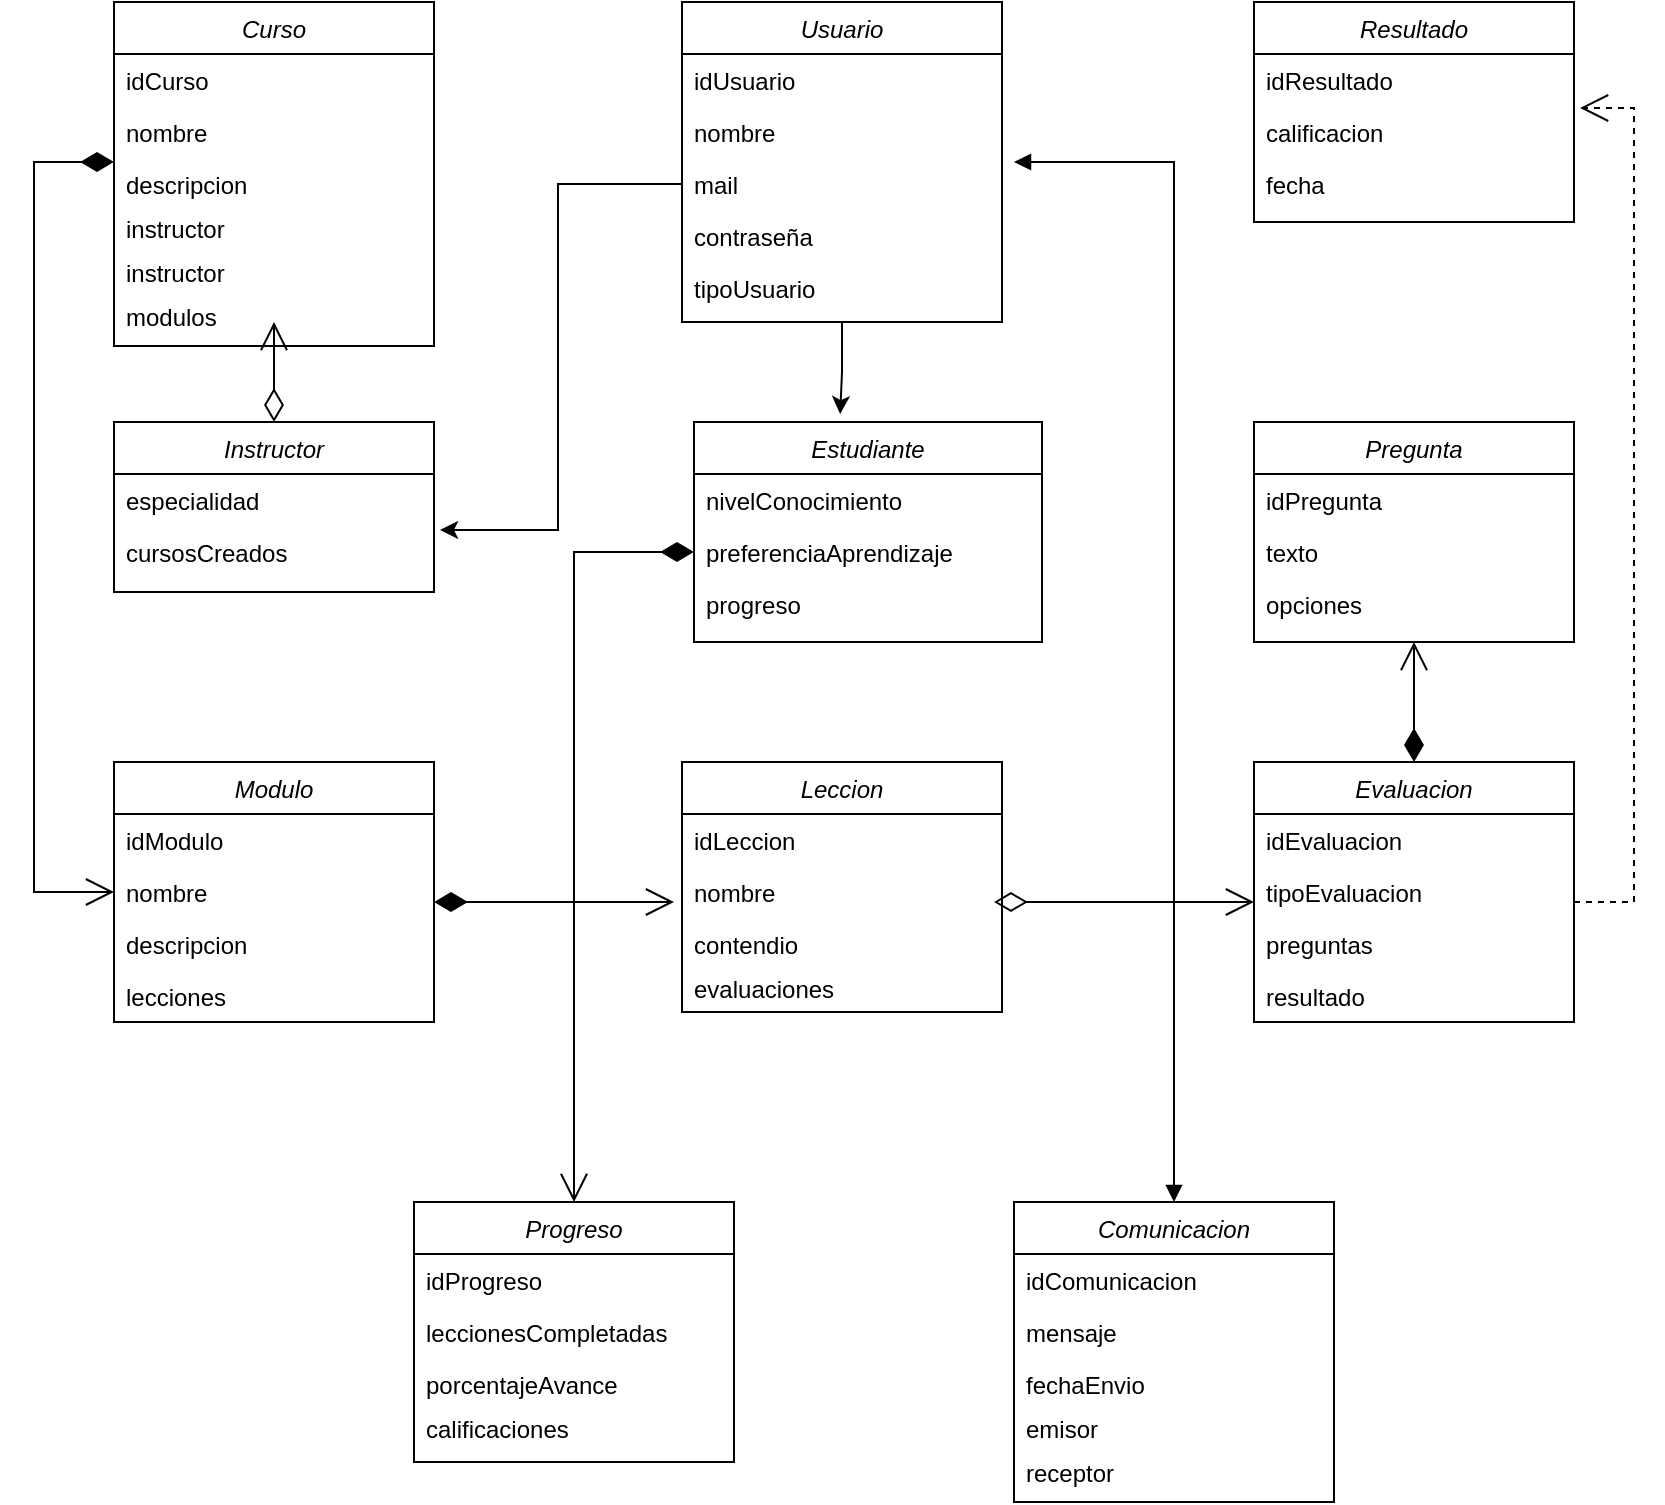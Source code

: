 <mxfile version="24.7.16">
  <diagram id="C5RBs43oDa-KdzZeNtuy" name="Page-1">
    <mxGraphModel dx="2220" dy="763" grid="1" gridSize="10" guides="1" tooltips="1" connect="1" arrows="1" fold="1" page="1" pageScale="1" pageWidth="827" pageHeight="1169" math="0" shadow="0">
      <root>
        <mxCell id="WIyWlLk6GJQsqaUBKTNV-0" />
        <mxCell id="WIyWlLk6GJQsqaUBKTNV-1" parent="WIyWlLk6GJQsqaUBKTNV-0" />
        <mxCell id="zkfFHV4jXpPFQw0GAbJ--0" value="Usuario" style="swimlane;fontStyle=2;align=center;verticalAlign=top;childLayout=stackLayout;horizontal=1;startSize=26;horizontalStack=0;resizeParent=1;resizeLast=0;collapsible=1;marginBottom=0;rounded=0;shadow=0;strokeWidth=1;" parent="WIyWlLk6GJQsqaUBKTNV-1" vertex="1">
          <mxGeometry x="334" y="40" width="160" height="160" as="geometry">
            <mxRectangle x="230" y="140" width="160" height="26" as="alternateBounds" />
          </mxGeometry>
        </mxCell>
        <mxCell id="zkfFHV4jXpPFQw0GAbJ--1" value="idUsuario" style="text;align=left;verticalAlign=top;spacingLeft=4;spacingRight=4;overflow=hidden;rotatable=0;points=[[0,0.5],[1,0.5]];portConstraint=eastwest;" parent="zkfFHV4jXpPFQw0GAbJ--0" vertex="1">
          <mxGeometry y="26" width="160" height="26" as="geometry" />
        </mxCell>
        <mxCell id="zkfFHV4jXpPFQw0GAbJ--2" value="nombre" style="text;align=left;verticalAlign=top;spacingLeft=4;spacingRight=4;overflow=hidden;rotatable=0;points=[[0,0.5],[1,0.5]];portConstraint=eastwest;rounded=0;shadow=0;html=0;" parent="zkfFHV4jXpPFQw0GAbJ--0" vertex="1">
          <mxGeometry y="52" width="160" height="26" as="geometry" />
        </mxCell>
        <mxCell id="zkfFHV4jXpPFQw0GAbJ--3" value="mail" style="text;align=left;verticalAlign=top;spacingLeft=4;spacingRight=4;overflow=hidden;rotatable=0;points=[[0,0.5],[1,0.5]];portConstraint=eastwest;rounded=0;shadow=0;html=0;" parent="zkfFHV4jXpPFQw0GAbJ--0" vertex="1">
          <mxGeometry y="78" width="160" height="26" as="geometry" />
        </mxCell>
        <mxCell id="zkfFHV4jXpPFQw0GAbJ--5" value="contraseña" style="text;align=left;verticalAlign=top;spacingLeft=4;spacingRight=4;overflow=hidden;rotatable=0;points=[[0,0.5],[1,0.5]];portConstraint=eastwest;" parent="zkfFHV4jXpPFQw0GAbJ--0" vertex="1">
          <mxGeometry y="104" width="160" height="26" as="geometry" />
        </mxCell>
        <mxCell id="y4hrzyNOrcSitx-CdOWs-0" value="tipoUsuario" style="text;align=left;verticalAlign=top;spacingLeft=4;spacingRight=4;overflow=hidden;rotatable=0;points=[[0,0.5],[1,0.5]];portConstraint=eastwest;" parent="zkfFHV4jXpPFQw0GAbJ--0" vertex="1">
          <mxGeometry y="130" width="160" height="26" as="geometry" />
        </mxCell>
        <mxCell id="y4hrzyNOrcSitx-CdOWs-1" value="Estudiante" style="swimlane;fontStyle=2;align=center;verticalAlign=top;childLayout=stackLayout;horizontal=1;startSize=26;horizontalStack=0;resizeParent=1;resizeLast=0;collapsible=1;marginBottom=0;rounded=0;shadow=0;strokeWidth=1;" parent="WIyWlLk6GJQsqaUBKTNV-1" vertex="1">
          <mxGeometry x="340" y="250" width="174" height="110" as="geometry">
            <mxRectangle x="230" y="140" width="160" height="26" as="alternateBounds" />
          </mxGeometry>
        </mxCell>
        <mxCell id="y4hrzyNOrcSitx-CdOWs-2" value="nivelConocimiento" style="text;align=left;verticalAlign=top;spacingLeft=4;spacingRight=4;overflow=hidden;rotatable=0;points=[[0,0.5],[1,0.5]];portConstraint=eastwest;" parent="y4hrzyNOrcSitx-CdOWs-1" vertex="1">
          <mxGeometry y="26" width="174" height="26" as="geometry" />
        </mxCell>
        <mxCell id="y4hrzyNOrcSitx-CdOWs-3" value="preferenciaAprendizaje" style="text;align=left;verticalAlign=top;spacingLeft=4;spacingRight=4;overflow=hidden;rotatable=0;points=[[0,0.5],[1,0.5]];portConstraint=eastwest;rounded=0;shadow=0;html=0;" parent="y4hrzyNOrcSitx-CdOWs-1" vertex="1">
          <mxGeometry y="52" width="174" height="26" as="geometry" />
        </mxCell>
        <mxCell id="y4hrzyNOrcSitx-CdOWs-4" value="progreso" style="text;align=left;verticalAlign=top;spacingLeft=4;spacingRight=4;overflow=hidden;rotatable=0;points=[[0,0.5],[1,0.5]];portConstraint=eastwest;rounded=0;shadow=0;html=0;" parent="y4hrzyNOrcSitx-CdOWs-1" vertex="1">
          <mxGeometry y="78" width="174" height="26" as="geometry" />
        </mxCell>
        <mxCell id="y4hrzyNOrcSitx-CdOWs-7" value="Instructor" style="swimlane;fontStyle=2;align=center;verticalAlign=top;childLayout=stackLayout;horizontal=1;startSize=26;horizontalStack=0;resizeParent=1;resizeLast=0;collapsible=1;marginBottom=0;rounded=0;shadow=0;strokeWidth=1;" parent="WIyWlLk6GJQsqaUBKTNV-1" vertex="1">
          <mxGeometry x="50" y="250" width="160" height="85" as="geometry">
            <mxRectangle x="230" y="140" width="160" height="26" as="alternateBounds" />
          </mxGeometry>
        </mxCell>
        <mxCell id="y4hrzyNOrcSitx-CdOWs-8" value="especialidad" style="text;align=left;verticalAlign=top;spacingLeft=4;spacingRight=4;overflow=hidden;rotatable=0;points=[[0,0.5],[1,0.5]];portConstraint=eastwest;" parent="y4hrzyNOrcSitx-CdOWs-7" vertex="1">
          <mxGeometry y="26" width="160" height="26" as="geometry" />
        </mxCell>
        <mxCell id="y4hrzyNOrcSitx-CdOWs-9" value="cursosCreados" style="text;align=left;verticalAlign=top;spacingLeft=4;spacingRight=4;overflow=hidden;rotatable=0;points=[[0,0.5],[1,0.5]];portConstraint=eastwest;rounded=0;shadow=0;html=0;" parent="y4hrzyNOrcSitx-CdOWs-7" vertex="1">
          <mxGeometry y="52" width="160" height="26" as="geometry" />
        </mxCell>
        <mxCell id="y4hrzyNOrcSitx-CdOWs-13" value="Modulo" style="swimlane;fontStyle=2;align=center;verticalAlign=top;childLayout=stackLayout;horizontal=1;startSize=26;horizontalStack=0;resizeParent=1;resizeLast=0;collapsible=1;marginBottom=0;rounded=0;shadow=0;strokeWidth=1;" parent="WIyWlLk6GJQsqaUBKTNV-1" vertex="1">
          <mxGeometry x="50" y="420" width="160" height="130" as="geometry">
            <mxRectangle x="230" y="140" width="160" height="26" as="alternateBounds" />
          </mxGeometry>
        </mxCell>
        <mxCell id="y4hrzyNOrcSitx-CdOWs-14" value="idModulo" style="text;align=left;verticalAlign=top;spacingLeft=4;spacingRight=4;overflow=hidden;rotatable=0;points=[[0,0.5],[1,0.5]];portConstraint=eastwest;" parent="y4hrzyNOrcSitx-CdOWs-13" vertex="1">
          <mxGeometry y="26" width="160" height="26" as="geometry" />
        </mxCell>
        <mxCell id="y4hrzyNOrcSitx-CdOWs-15" value="nombre" style="text;align=left;verticalAlign=top;spacingLeft=4;spacingRight=4;overflow=hidden;rotatable=0;points=[[0,0.5],[1,0.5]];portConstraint=eastwest;rounded=0;shadow=0;html=0;" parent="y4hrzyNOrcSitx-CdOWs-13" vertex="1">
          <mxGeometry y="52" width="160" height="26" as="geometry" />
        </mxCell>
        <mxCell id="y4hrzyNOrcSitx-CdOWs-16" value="descripcion" style="text;align=left;verticalAlign=top;spacingLeft=4;spacingRight=4;overflow=hidden;rotatable=0;points=[[0,0.5],[1,0.5]];portConstraint=eastwest;rounded=0;shadow=0;html=0;" parent="y4hrzyNOrcSitx-CdOWs-13" vertex="1">
          <mxGeometry y="78" width="160" height="26" as="geometry" />
        </mxCell>
        <mxCell id="y4hrzyNOrcSitx-CdOWs-17" value="lecciones" style="text;align=left;verticalAlign=top;spacingLeft=4;spacingRight=4;overflow=hidden;rotatable=0;points=[[0,0.5],[1,0.5]];portConstraint=eastwest;" parent="y4hrzyNOrcSitx-CdOWs-13" vertex="1">
          <mxGeometry y="104" width="160" height="26" as="geometry" />
        </mxCell>
        <mxCell id="y4hrzyNOrcSitx-CdOWs-27" value="Pregunta" style="swimlane;fontStyle=2;align=center;verticalAlign=top;childLayout=stackLayout;horizontal=1;startSize=26;horizontalStack=0;resizeParent=1;resizeLast=0;collapsible=1;marginBottom=0;rounded=0;shadow=0;strokeWidth=1;" parent="WIyWlLk6GJQsqaUBKTNV-1" vertex="1">
          <mxGeometry x="620" y="250" width="160" height="110" as="geometry">
            <mxRectangle x="230" y="140" width="160" height="26" as="alternateBounds" />
          </mxGeometry>
        </mxCell>
        <mxCell id="y4hrzyNOrcSitx-CdOWs-28" value="idPregunta" style="text;align=left;verticalAlign=top;spacingLeft=4;spacingRight=4;overflow=hidden;rotatable=0;points=[[0,0.5],[1,0.5]];portConstraint=eastwest;" parent="y4hrzyNOrcSitx-CdOWs-27" vertex="1">
          <mxGeometry y="26" width="160" height="26" as="geometry" />
        </mxCell>
        <mxCell id="y4hrzyNOrcSitx-CdOWs-29" value="texto" style="text;align=left;verticalAlign=top;spacingLeft=4;spacingRight=4;overflow=hidden;rotatable=0;points=[[0,0.5],[1,0.5]];portConstraint=eastwest;rounded=0;shadow=0;html=0;" parent="y4hrzyNOrcSitx-CdOWs-27" vertex="1">
          <mxGeometry y="52" width="160" height="26" as="geometry" />
        </mxCell>
        <mxCell id="y4hrzyNOrcSitx-CdOWs-30" value="opciones" style="text;align=left;verticalAlign=top;spacingLeft=4;spacingRight=4;overflow=hidden;rotatable=0;points=[[0,0.5],[1,0.5]];portConstraint=eastwest;rounded=0;shadow=0;html=0;" parent="y4hrzyNOrcSitx-CdOWs-27" vertex="1">
          <mxGeometry y="78" width="160" height="26" as="geometry" />
        </mxCell>
        <mxCell id="y4hrzyNOrcSitx-CdOWs-35" value="Curso" style="swimlane;fontStyle=2;align=center;verticalAlign=top;childLayout=stackLayout;horizontal=1;startSize=26;horizontalStack=0;resizeParent=1;resizeLast=0;collapsible=1;marginBottom=0;rounded=0;shadow=0;strokeWidth=1;" parent="WIyWlLk6GJQsqaUBKTNV-1" vertex="1">
          <mxGeometry x="50" y="40" width="160" height="172" as="geometry">
            <mxRectangle x="230" y="140" width="160" height="26" as="alternateBounds" />
          </mxGeometry>
        </mxCell>
        <mxCell id="y4hrzyNOrcSitx-CdOWs-36" value="idCurso" style="text;align=left;verticalAlign=top;spacingLeft=4;spacingRight=4;overflow=hidden;rotatable=0;points=[[0,0.5],[1,0.5]];portConstraint=eastwest;" parent="y4hrzyNOrcSitx-CdOWs-35" vertex="1">
          <mxGeometry y="26" width="160" height="26" as="geometry" />
        </mxCell>
        <mxCell id="y4hrzyNOrcSitx-CdOWs-37" value="nombre" style="text;align=left;verticalAlign=top;spacingLeft=4;spacingRight=4;overflow=hidden;rotatable=0;points=[[0,0.5],[1,0.5]];portConstraint=eastwest;rounded=0;shadow=0;html=0;" parent="y4hrzyNOrcSitx-CdOWs-35" vertex="1">
          <mxGeometry y="52" width="160" height="26" as="geometry" />
        </mxCell>
        <mxCell id="y4hrzyNOrcSitx-CdOWs-38" value="descripcion" style="text;align=left;verticalAlign=top;spacingLeft=4;spacingRight=4;overflow=hidden;rotatable=0;points=[[0,0.5],[1,0.5]];portConstraint=eastwest;rounded=0;shadow=0;html=0;" parent="y4hrzyNOrcSitx-CdOWs-35" vertex="1">
          <mxGeometry y="78" width="160" height="22" as="geometry" />
        </mxCell>
        <mxCell id="jUIx5X4Z7KSyrCgGZ7Cx-4" value="instructor" style="text;align=left;verticalAlign=top;spacingLeft=4;spacingRight=4;overflow=hidden;rotatable=0;points=[[0,0.5],[1,0.5]];portConstraint=eastwest;rounded=0;shadow=0;html=0;" vertex="1" parent="y4hrzyNOrcSitx-CdOWs-35">
          <mxGeometry y="100" width="160" height="22" as="geometry" />
        </mxCell>
        <mxCell id="y4hrzyNOrcSitx-CdOWs-39" value="instructor" style="text;align=left;verticalAlign=top;spacingLeft=4;spacingRight=4;overflow=hidden;rotatable=0;points=[[0,0.5],[1,0.5]];portConstraint=eastwest;rounded=0;shadow=0;html=0;" parent="y4hrzyNOrcSitx-CdOWs-35" vertex="1">
          <mxGeometry y="122" width="160" height="22" as="geometry" />
        </mxCell>
        <mxCell id="y4hrzyNOrcSitx-CdOWs-67" value="modulos" style="text;align=left;verticalAlign=top;spacingLeft=4;spacingRight=4;overflow=hidden;rotatable=0;points=[[0,0.5],[1,0.5]];portConstraint=eastwest;rounded=0;shadow=0;html=0;" parent="y4hrzyNOrcSitx-CdOWs-35" vertex="1">
          <mxGeometry y="144" width="160" height="28" as="geometry" />
        </mxCell>
        <mxCell id="y4hrzyNOrcSitx-CdOWs-40" value="Resultado" style="swimlane;fontStyle=2;align=center;verticalAlign=top;childLayout=stackLayout;horizontal=1;startSize=26;horizontalStack=0;resizeParent=1;resizeLast=0;collapsible=1;marginBottom=0;rounded=0;shadow=0;strokeWidth=1;" parent="WIyWlLk6GJQsqaUBKTNV-1" vertex="1">
          <mxGeometry x="620" y="40" width="160" height="110" as="geometry">
            <mxRectangle x="230" y="140" width="160" height="26" as="alternateBounds" />
          </mxGeometry>
        </mxCell>
        <mxCell id="y4hrzyNOrcSitx-CdOWs-41" value="idResultado" style="text;align=left;verticalAlign=top;spacingLeft=4;spacingRight=4;overflow=hidden;rotatable=0;points=[[0,0.5],[1,0.5]];portConstraint=eastwest;" parent="y4hrzyNOrcSitx-CdOWs-40" vertex="1">
          <mxGeometry y="26" width="160" height="26" as="geometry" />
        </mxCell>
        <mxCell id="y4hrzyNOrcSitx-CdOWs-42" value="calificacion" style="text;align=left;verticalAlign=top;spacingLeft=4;spacingRight=4;overflow=hidden;rotatable=0;points=[[0,0.5],[1,0.5]];portConstraint=eastwest;rounded=0;shadow=0;html=0;" parent="y4hrzyNOrcSitx-CdOWs-40" vertex="1">
          <mxGeometry y="52" width="160" height="26" as="geometry" />
        </mxCell>
        <mxCell id="y4hrzyNOrcSitx-CdOWs-43" value="fecha" style="text;align=left;verticalAlign=top;spacingLeft=4;spacingRight=4;overflow=hidden;rotatable=0;points=[[0,0.5],[1,0.5]];portConstraint=eastwest;rounded=0;shadow=0;html=0;" parent="y4hrzyNOrcSitx-CdOWs-40" vertex="1">
          <mxGeometry y="78" width="160" height="22" as="geometry" />
        </mxCell>
        <mxCell id="y4hrzyNOrcSitx-CdOWs-45" value="Leccion" style="swimlane;fontStyle=2;align=center;verticalAlign=top;childLayout=stackLayout;horizontal=1;startSize=26;horizontalStack=0;resizeParent=1;resizeLast=0;collapsible=1;marginBottom=0;rounded=0;shadow=0;strokeWidth=1;" parent="WIyWlLk6GJQsqaUBKTNV-1" vertex="1">
          <mxGeometry x="334" y="420" width="160" height="125" as="geometry">
            <mxRectangle x="230" y="140" width="160" height="26" as="alternateBounds" />
          </mxGeometry>
        </mxCell>
        <mxCell id="y4hrzyNOrcSitx-CdOWs-46" value="idLeccion" style="text;align=left;verticalAlign=top;spacingLeft=4;spacingRight=4;overflow=hidden;rotatable=0;points=[[0,0.5],[1,0.5]];portConstraint=eastwest;" parent="y4hrzyNOrcSitx-CdOWs-45" vertex="1">
          <mxGeometry y="26" width="160" height="26" as="geometry" />
        </mxCell>
        <mxCell id="y4hrzyNOrcSitx-CdOWs-47" value="nombre" style="text;align=left;verticalAlign=top;spacingLeft=4;spacingRight=4;overflow=hidden;rotatable=0;points=[[0,0.5],[1,0.5]];portConstraint=eastwest;rounded=0;shadow=0;html=0;" parent="y4hrzyNOrcSitx-CdOWs-45" vertex="1">
          <mxGeometry y="52" width="160" height="26" as="geometry" />
        </mxCell>
        <mxCell id="y4hrzyNOrcSitx-CdOWs-48" value="contendio" style="text;align=left;verticalAlign=top;spacingLeft=4;spacingRight=4;overflow=hidden;rotatable=0;points=[[0,0.5],[1,0.5]];portConstraint=eastwest;rounded=0;shadow=0;html=0;" parent="y4hrzyNOrcSitx-CdOWs-45" vertex="1">
          <mxGeometry y="78" width="160" height="22" as="geometry" />
        </mxCell>
        <mxCell id="y4hrzyNOrcSitx-CdOWs-68" value="evaluaciones" style="text;align=left;verticalAlign=top;spacingLeft=4;spacingRight=4;overflow=hidden;rotatable=0;points=[[0,0.5],[1,0.5]];portConstraint=eastwest;rounded=0;shadow=0;html=0;" parent="y4hrzyNOrcSitx-CdOWs-45" vertex="1">
          <mxGeometry y="100" width="160" height="20" as="geometry" />
        </mxCell>
        <mxCell id="y4hrzyNOrcSitx-CdOWs-69" value="Progreso" style="swimlane;fontStyle=2;align=center;verticalAlign=top;childLayout=stackLayout;horizontal=1;startSize=26;horizontalStack=0;resizeParent=1;resizeLast=0;collapsible=1;marginBottom=0;rounded=0;shadow=0;strokeWidth=1;" parent="WIyWlLk6GJQsqaUBKTNV-1" vertex="1">
          <mxGeometry x="200" y="640" width="160" height="130" as="geometry">
            <mxRectangle x="230" y="140" width="160" height="26" as="alternateBounds" />
          </mxGeometry>
        </mxCell>
        <mxCell id="y4hrzyNOrcSitx-CdOWs-70" value="idProgreso" style="text;align=left;verticalAlign=top;spacingLeft=4;spacingRight=4;overflow=hidden;rotatable=0;points=[[0,0.5],[1,0.5]];portConstraint=eastwest;" parent="y4hrzyNOrcSitx-CdOWs-69" vertex="1">
          <mxGeometry y="26" width="160" height="26" as="geometry" />
        </mxCell>
        <mxCell id="y4hrzyNOrcSitx-CdOWs-71" value="leccionesCompletadas" style="text;align=left;verticalAlign=top;spacingLeft=4;spacingRight=4;overflow=hidden;rotatable=0;points=[[0,0.5],[1,0.5]];portConstraint=eastwest;rounded=0;shadow=0;html=0;" parent="y4hrzyNOrcSitx-CdOWs-69" vertex="1">
          <mxGeometry y="52" width="160" height="26" as="geometry" />
        </mxCell>
        <mxCell id="y4hrzyNOrcSitx-CdOWs-72" value="porcentajeAvance" style="text;align=left;verticalAlign=top;spacingLeft=4;spacingRight=4;overflow=hidden;rotatable=0;points=[[0,0.5],[1,0.5]];portConstraint=eastwest;rounded=0;shadow=0;html=0;" parent="y4hrzyNOrcSitx-CdOWs-69" vertex="1">
          <mxGeometry y="78" width="160" height="22" as="geometry" />
        </mxCell>
        <mxCell id="y4hrzyNOrcSitx-CdOWs-73" value="calificaciones" style="text;align=left;verticalAlign=top;spacingLeft=4;spacingRight=4;overflow=hidden;rotatable=0;points=[[0,0.5],[1,0.5]];portConstraint=eastwest;rounded=0;shadow=0;html=0;" parent="y4hrzyNOrcSitx-CdOWs-69" vertex="1">
          <mxGeometry y="100" width="160" height="22" as="geometry" />
        </mxCell>
        <mxCell id="y4hrzyNOrcSitx-CdOWs-74" value="Comunicacion" style="swimlane;fontStyle=2;align=center;verticalAlign=top;childLayout=stackLayout;horizontal=1;startSize=26;horizontalStack=0;resizeParent=1;resizeLast=0;collapsible=1;marginBottom=0;rounded=0;shadow=0;strokeWidth=1;" parent="WIyWlLk6GJQsqaUBKTNV-1" vertex="1">
          <mxGeometry x="500" y="640" width="160" height="150" as="geometry">
            <mxRectangle x="230" y="140" width="160" height="26" as="alternateBounds" />
          </mxGeometry>
        </mxCell>
        <mxCell id="y4hrzyNOrcSitx-CdOWs-75" value="idComunicacion" style="text;align=left;verticalAlign=top;spacingLeft=4;spacingRight=4;overflow=hidden;rotatable=0;points=[[0,0.5],[1,0.5]];portConstraint=eastwest;" parent="y4hrzyNOrcSitx-CdOWs-74" vertex="1">
          <mxGeometry y="26" width="160" height="26" as="geometry" />
        </mxCell>
        <mxCell id="y4hrzyNOrcSitx-CdOWs-76" value="mensaje" style="text;align=left;verticalAlign=top;spacingLeft=4;spacingRight=4;overflow=hidden;rotatable=0;points=[[0,0.5],[1,0.5]];portConstraint=eastwest;rounded=0;shadow=0;html=0;" parent="y4hrzyNOrcSitx-CdOWs-74" vertex="1">
          <mxGeometry y="52" width="160" height="26" as="geometry" />
        </mxCell>
        <mxCell id="y4hrzyNOrcSitx-CdOWs-77" value="fechaEnvio" style="text;align=left;verticalAlign=top;spacingLeft=4;spacingRight=4;overflow=hidden;rotatable=0;points=[[0,0.5],[1,0.5]];portConstraint=eastwest;rounded=0;shadow=0;html=0;" parent="y4hrzyNOrcSitx-CdOWs-74" vertex="1">
          <mxGeometry y="78" width="160" height="22" as="geometry" />
        </mxCell>
        <mxCell id="y4hrzyNOrcSitx-CdOWs-78" value="emisor" style="text;align=left;verticalAlign=top;spacingLeft=4;spacingRight=4;overflow=hidden;rotatable=0;points=[[0,0.5],[1,0.5]];portConstraint=eastwest;rounded=0;shadow=0;html=0;" parent="y4hrzyNOrcSitx-CdOWs-74" vertex="1">
          <mxGeometry y="100" width="160" height="22" as="geometry" />
        </mxCell>
        <mxCell id="y4hrzyNOrcSitx-CdOWs-79" value="receptor" style="text;align=left;verticalAlign=top;spacingLeft=4;spacingRight=4;overflow=hidden;rotatable=0;points=[[0,0.5],[1,0.5]];portConstraint=eastwest;rounded=0;shadow=0;html=0;" parent="y4hrzyNOrcSitx-CdOWs-74" vertex="1">
          <mxGeometry y="122" width="160" height="22" as="geometry" />
        </mxCell>
        <mxCell id="y4hrzyNOrcSitx-CdOWs-81" style="edgeStyle=orthogonalEdgeStyle;rounded=0;orthogonalLoop=1;jettySize=auto;html=1;entryX=1.019;entryY=0.077;entryDx=0;entryDy=0;entryPerimeter=0;" parent="WIyWlLk6GJQsqaUBKTNV-1" source="zkfFHV4jXpPFQw0GAbJ--3" target="y4hrzyNOrcSitx-CdOWs-9" edge="1">
          <mxGeometry relative="1" as="geometry" />
        </mxCell>
        <mxCell id="jUIx5X4Z7KSyrCgGZ7Cx-0" value="" style="endArrow=open;html=1;endSize=12;startArrow=diamondThin;startSize=14;startFill=1;edgeStyle=orthogonalEdgeStyle;align=left;verticalAlign=bottom;rounded=0;entryX=0.5;entryY=0;entryDx=0;entryDy=0;exitX=0;exitY=0.5;exitDx=0;exitDy=0;" edge="1" parent="WIyWlLk6GJQsqaUBKTNV-1" source="y4hrzyNOrcSitx-CdOWs-3" target="y4hrzyNOrcSitx-CdOWs-69">
          <mxGeometry x="-1" y="3" relative="1" as="geometry">
            <mxPoint x="300" y="320" as="sourcePoint" />
            <mxPoint x="400" y="400" as="targetPoint" />
            <mxPoint as="offset" />
          </mxGeometry>
        </mxCell>
        <mxCell id="jUIx5X4Z7KSyrCgGZ7Cx-2" value="" style="endArrow=open;html=1;endSize=12;startArrow=diamondThin;startSize=14;startFill=0;edgeStyle=orthogonalEdgeStyle;align=left;verticalAlign=bottom;rounded=0;exitX=0.5;exitY=0;exitDx=0;exitDy=0;" edge="1" parent="WIyWlLk6GJQsqaUBKTNV-1" source="y4hrzyNOrcSitx-CdOWs-7">
          <mxGeometry x="-1" y="3" relative="1" as="geometry">
            <mxPoint x="120" y="240" as="sourcePoint" />
            <mxPoint x="130" y="200" as="targetPoint" />
          </mxGeometry>
        </mxCell>
        <mxCell id="jUIx5X4Z7KSyrCgGZ7Cx-3" value="" style="endArrow=open;html=1;endSize=12;startArrow=diamondThin;startSize=14;startFill=1;edgeStyle=orthogonalEdgeStyle;align=left;verticalAlign=bottom;rounded=0;entryX=0;entryY=0.5;entryDx=0;entryDy=0;" edge="1" parent="WIyWlLk6GJQsqaUBKTNV-1" target="y4hrzyNOrcSitx-CdOWs-15">
          <mxGeometry x="-1" y="3" relative="1" as="geometry">
            <mxPoint x="50" y="120" as="sourcePoint" />
            <mxPoint x="200" y="120" as="targetPoint" />
            <Array as="points">
              <mxPoint x="10" y="120" />
              <mxPoint x="10" y="485" />
            </Array>
          </mxGeometry>
        </mxCell>
        <mxCell id="jUIx5X4Z7KSyrCgGZ7Cx-5" value="" style="endArrow=open;html=1;endSize=12;startArrow=diamondThin;startSize=14;startFill=1;edgeStyle=orthogonalEdgeStyle;align=left;verticalAlign=bottom;rounded=0;" edge="1" parent="WIyWlLk6GJQsqaUBKTNV-1">
          <mxGeometry x="-1" y="3" relative="1" as="geometry">
            <mxPoint x="210" y="490" as="sourcePoint" />
            <mxPoint x="330" y="490" as="targetPoint" />
          </mxGeometry>
        </mxCell>
        <mxCell id="y4hrzyNOrcSitx-CdOWs-19" value="Evaluacion" style="swimlane;fontStyle=2;align=center;verticalAlign=top;childLayout=stackLayout;horizontal=1;startSize=26;horizontalStack=0;resizeParent=1;resizeLast=0;collapsible=1;marginBottom=0;rounded=0;shadow=0;strokeWidth=1;" parent="WIyWlLk6GJQsqaUBKTNV-1" vertex="1">
          <mxGeometry x="620" y="420" width="160" height="130" as="geometry">
            <mxRectangle x="230" y="140" width="160" height="26" as="alternateBounds" />
          </mxGeometry>
        </mxCell>
        <mxCell id="y4hrzyNOrcSitx-CdOWs-20" value="idEvaluacion" style="text;align=left;verticalAlign=top;spacingLeft=4;spacingRight=4;overflow=hidden;rotatable=0;points=[[0,0.5],[1,0.5]];portConstraint=eastwest;" parent="y4hrzyNOrcSitx-CdOWs-19" vertex="1">
          <mxGeometry y="26" width="160" height="26" as="geometry" />
        </mxCell>
        <mxCell id="y4hrzyNOrcSitx-CdOWs-21" value="tipoEvaluacion" style="text;align=left;verticalAlign=top;spacingLeft=4;spacingRight=4;overflow=hidden;rotatable=0;points=[[0,0.5],[1,0.5]];portConstraint=eastwest;rounded=0;shadow=0;html=0;" parent="y4hrzyNOrcSitx-CdOWs-19" vertex="1">
          <mxGeometry y="52" width="160" height="26" as="geometry" />
        </mxCell>
        <mxCell id="y4hrzyNOrcSitx-CdOWs-22" value="preguntas" style="text;align=left;verticalAlign=top;spacingLeft=4;spacingRight=4;overflow=hidden;rotatable=0;points=[[0,0.5],[1,0.5]];portConstraint=eastwest;rounded=0;shadow=0;html=0;" parent="y4hrzyNOrcSitx-CdOWs-19" vertex="1">
          <mxGeometry y="78" width="160" height="26" as="geometry" />
        </mxCell>
        <mxCell id="y4hrzyNOrcSitx-CdOWs-23" value="resultado" style="text;align=left;verticalAlign=top;spacingLeft=4;spacingRight=4;overflow=hidden;rotatable=0;points=[[0,0.5],[1,0.5]];portConstraint=eastwest;" parent="y4hrzyNOrcSitx-CdOWs-19" vertex="1">
          <mxGeometry y="104" width="160" height="26" as="geometry" />
        </mxCell>
        <mxCell id="jUIx5X4Z7KSyrCgGZ7Cx-6" value="" style="endArrow=open;html=1;endSize=12;startArrow=diamondThin;startSize=14;startFill=0;edgeStyle=orthogonalEdgeStyle;align=left;verticalAlign=bottom;rounded=0;" edge="1" parent="WIyWlLk6GJQsqaUBKTNV-1">
          <mxGeometry x="-1" y="3" relative="1" as="geometry">
            <mxPoint x="490" y="490" as="sourcePoint" />
            <mxPoint x="620" y="490" as="targetPoint" />
            <mxPoint as="offset" />
          </mxGeometry>
        </mxCell>
        <mxCell id="jUIx5X4Z7KSyrCgGZ7Cx-7" value="" style="endArrow=open;html=1;endSize=12;startArrow=diamondThin;startSize=14;startFill=1;edgeStyle=orthogonalEdgeStyle;align=left;verticalAlign=bottom;rounded=0;entryX=0.5;entryY=1;entryDx=0;entryDy=0;exitX=0.5;exitY=0;exitDx=0;exitDy=0;" edge="1" parent="WIyWlLk6GJQsqaUBKTNV-1" source="y4hrzyNOrcSitx-CdOWs-19" target="y4hrzyNOrcSitx-CdOWs-27">
          <mxGeometry x="-1" y="3" relative="1" as="geometry">
            <mxPoint x="690" y="410" as="sourcePoint" />
            <mxPoint x="850" y="410" as="targetPoint" />
          </mxGeometry>
        </mxCell>
        <mxCell id="jUIx5X4Z7KSyrCgGZ7Cx-8" value="" style="endArrow=open;endSize=12;dashed=1;html=1;rounded=0;entryX=1.019;entryY=0.038;entryDx=0;entryDy=0;entryPerimeter=0;" edge="1" parent="WIyWlLk6GJQsqaUBKTNV-1" target="y4hrzyNOrcSitx-CdOWs-42">
          <mxGeometry width="160" relative="1" as="geometry">
            <mxPoint x="780" y="490" as="sourcePoint" />
            <mxPoint x="810" y="100" as="targetPoint" />
            <Array as="points">
              <mxPoint x="810" y="490" />
              <mxPoint x="810" y="93" />
            </Array>
          </mxGeometry>
        </mxCell>
        <mxCell id="jUIx5X4Z7KSyrCgGZ7Cx-9" style="edgeStyle=orthogonalEdgeStyle;rounded=0;orthogonalLoop=1;jettySize=auto;html=1;entryX=0.42;entryY=-0.036;entryDx=0;entryDy=0;entryPerimeter=0;" edge="1" parent="WIyWlLk6GJQsqaUBKTNV-1" source="zkfFHV4jXpPFQw0GAbJ--0" target="y4hrzyNOrcSitx-CdOWs-1">
          <mxGeometry relative="1" as="geometry" />
        </mxCell>
        <mxCell id="jUIx5X4Z7KSyrCgGZ7Cx-10" value="" style="endArrow=block;startArrow=block;endFill=1;startFill=1;html=1;rounded=0;entryX=0.5;entryY=0;entryDx=0;entryDy=0;" edge="1" parent="WIyWlLk6GJQsqaUBKTNV-1" target="y4hrzyNOrcSitx-CdOWs-74">
          <mxGeometry width="160" relative="1" as="geometry">
            <mxPoint x="500" y="120" as="sourcePoint" />
            <mxPoint x="660" y="120" as="targetPoint" />
            <Array as="points">
              <mxPoint x="580" y="120" />
            </Array>
          </mxGeometry>
        </mxCell>
      </root>
    </mxGraphModel>
  </diagram>
</mxfile>
